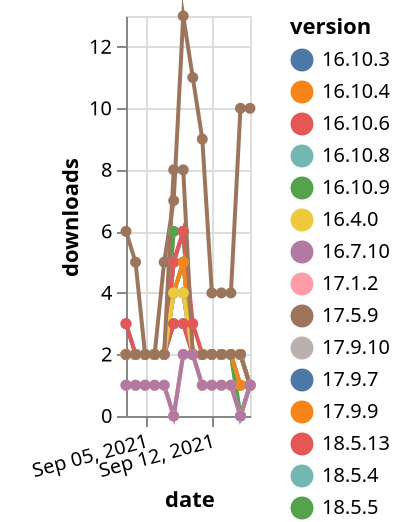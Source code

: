 {"$schema": "https://vega.github.io/schema/vega-lite/v5.json", "description": "A simple bar chart with embedded data.", "data": {"values": [{"date": "2021-09-03", "total": 4140, "delta": 2, "version": "17.1.2"}, {"date": "2021-09-04", "total": 4142, "delta": 2, "version": "17.1.2"}, {"date": "2021-09-05", "total": 4144, "delta": 2, "version": "17.1.2"}, {"date": "2021-09-06", "total": 4146, "delta": 2, "version": "17.1.2"}, {"date": "2021-09-07", "total": 4148, "delta": 2, "version": "17.1.2"}, {"date": "2021-09-08", "total": 4154, "delta": 6, "version": "17.1.2"}, {"date": "2021-09-09", "total": 4160, "delta": 6, "version": "17.1.2"}, {"date": "2021-09-10", "total": 4162, "delta": 2, "version": "17.1.2"}, {"date": "2021-09-11", "total": 4164, "delta": 2, "version": "17.1.2"}, {"date": "2021-09-12", "total": 4166, "delta": 2, "version": "17.1.2"}, {"date": "2021-09-13", "total": 4168, "delta": 2, "version": "17.1.2"}, {"date": "2021-09-14", "total": 4170, "delta": 2, "version": "17.1.2"}, {"date": "2021-09-15", "total": 4172, "delta": 2, "version": "17.1.2"}, {"date": "2021-09-16", "total": 4173, "delta": 1, "version": "17.1.2"}, {"date": "2021-09-03", "total": 26146, "delta": 6, "version": "19.5.2"}, {"date": "2021-09-04", "total": 26151, "delta": 5, "version": "19.5.2"}, {"date": "2021-09-05", "total": 26153, "delta": 2, "version": "19.5.2"}, {"date": "2021-09-06", "total": 26155, "delta": 2, "version": "19.5.2"}, {"date": "2021-09-07", "total": 26160, "delta": 5, "version": "19.5.2"}, {"date": "2021-09-08", "total": 26167, "delta": 7, "version": "19.5.2"}, {"date": "2021-09-09", "total": 26180, "delta": 13, "version": "19.5.2"}, {"date": "2021-09-10", "total": 26191, "delta": 11, "version": "19.5.2"}, {"date": "2021-09-11", "total": 26200, "delta": 9, "version": "19.5.2"}, {"date": "2021-09-12", "total": 26204, "delta": 4, "version": "19.5.2"}, {"date": "2021-09-13", "total": 26208, "delta": 4, "version": "19.5.2"}, {"date": "2021-09-14", "total": 26212, "delta": 4, "version": "19.5.2"}, {"date": "2021-09-15", "total": 26222, "delta": 10, "version": "19.5.2"}, {"date": "2021-09-16", "total": 26232, "delta": 10, "version": "19.5.2"}, {"date": "2021-09-03", "total": 2744, "delta": 2, "version": "18.5.4"}, {"date": "2021-09-04", "total": 2746, "delta": 2, "version": "18.5.4"}, {"date": "2021-09-05", "total": 2748, "delta": 2, "version": "18.5.4"}, {"date": "2021-09-06", "total": 2750, "delta": 2, "version": "18.5.4"}, {"date": "2021-09-07", "total": 2752, "delta": 2, "version": "18.5.4"}, {"date": "2021-09-08", "total": 2756, "delta": 4, "version": "18.5.4"}, {"date": "2021-09-09", "total": 2761, "delta": 5, "version": "18.5.4"}, {"date": "2021-09-10", "total": 2763, "delta": 2, "version": "18.5.4"}, {"date": "2021-09-11", "total": 2765, "delta": 2, "version": "18.5.4"}, {"date": "2021-09-12", "total": 2767, "delta": 2, "version": "18.5.4"}, {"date": "2021-09-13", "total": 2769, "delta": 2, "version": "18.5.4"}, {"date": "2021-09-14", "total": 2771, "delta": 2, "version": "18.5.4"}, {"date": "2021-09-15", "total": 2771, "delta": 0, "version": "18.5.4"}, {"date": "2021-09-16", "total": 2772, "delta": 1, "version": "18.5.4"}, {"date": "2021-09-03", "total": 2596, "delta": 3, "version": "16.10.3"}, {"date": "2021-09-04", "total": 2598, "delta": 2, "version": "16.10.3"}, {"date": "2021-09-05", "total": 2600, "delta": 2, "version": "16.10.3"}, {"date": "2021-09-06", "total": 2602, "delta": 2, "version": "16.10.3"}, {"date": "2021-09-07", "total": 2604, "delta": 2, "version": "16.10.3"}, {"date": "2021-09-08", "total": 2607, "delta": 3, "version": "16.10.3"}, {"date": "2021-09-09", "total": 2610, "delta": 3, "version": "16.10.3"}, {"date": "2021-09-10", "total": 2612, "delta": 2, "version": "16.10.3"}, {"date": "2021-09-11", "total": 2614, "delta": 2, "version": "16.10.3"}, {"date": "2021-09-12", "total": 2616, "delta": 2, "version": "16.10.3"}, {"date": "2021-09-13", "total": 2618, "delta": 2, "version": "16.10.3"}, {"date": "2021-09-14", "total": 2620, "delta": 2, "version": "16.10.3"}, {"date": "2021-09-15", "total": 2622, "delta": 2, "version": "16.10.3"}, {"date": "2021-09-16", "total": 2623, "delta": 1, "version": "16.10.3"}, {"date": "2021-09-03", "total": 22589, "delta": 2, "version": "17.9.7"}, {"date": "2021-09-04", "total": 22591, "delta": 2, "version": "17.9.7"}, {"date": "2021-09-05", "total": 22593, "delta": 2, "version": "17.9.7"}, {"date": "2021-09-06", "total": 22595, "delta": 2, "version": "17.9.7"}, {"date": "2021-09-07", "total": 22597, "delta": 2, "version": "17.9.7"}, {"date": "2021-09-08", "total": 22602, "delta": 5, "version": "17.9.7"}, {"date": "2021-09-09", "total": 22608, "delta": 6, "version": "17.9.7"}, {"date": "2021-09-10", "total": 22610, "delta": 2, "version": "17.9.7"}, {"date": "2021-09-11", "total": 22612, "delta": 2, "version": "17.9.7"}, {"date": "2021-09-12", "total": 22614, "delta": 2, "version": "17.9.7"}, {"date": "2021-09-13", "total": 22616, "delta": 2, "version": "17.9.7"}, {"date": "2021-09-14", "total": 22618, "delta": 2, "version": "17.9.7"}, {"date": "2021-09-15", "total": 22619, "delta": 1, "version": "17.9.7"}, {"date": "2021-09-16", "total": 22620, "delta": 1, "version": "17.9.7"}, {"date": "2021-09-03", "total": 2640, "delta": 3, "version": "16.10.6"}, {"date": "2021-09-04", "total": 2642, "delta": 2, "version": "16.10.6"}, {"date": "2021-09-05", "total": 2644, "delta": 2, "version": "16.10.6"}, {"date": "2021-09-06", "total": 2646, "delta": 2, "version": "16.10.6"}, {"date": "2021-09-07", "total": 2648, "delta": 2, "version": "16.10.6"}, {"date": "2021-09-08", "total": 2651, "delta": 3, "version": "16.10.6"}, {"date": "2021-09-09", "total": 2654, "delta": 3, "version": "16.10.6"}, {"date": "2021-09-10", "total": 2656, "delta": 2, "version": "16.10.6"}, {"date": "2021-09-11", "total": 2658, "delta": 2, "version": "16.10.6"}, {"date": "2021-09-12", "total": 2660, "delta": 2, "version": "16.10.6"}, {"date": "2021-09-13", "total": 2662, "delta": 2, "version": "16.10.6"}, {"date": "2021-09-14", "total": 2664, "delta": 2, "version": "16.10.6"}, {"date": "2021-09-15", "total": 2666, "delta": 2, "version": "16.10.6"}, {"date": "2021-09-16", "total": 2667, "delta": 1, "version": "16.10.6"}, {"date": "2021-09-03", "total": 5691, "delta": 1, "version": "18.9.1"}, {"date": "2021-09-04", "total": 5692, "delta": 1, "version": "18.9.1"}, {"date": "2021-09-05", "total": 5693, "delta": 1, "version": "18.9.1"}, {"date": "2021-09-06", "total": 5694, "delta": 1, "version": "18.9.1"}, {"date": "2021-09-07", "total": 5695, "delta": 1, "version": "18.9.1"}, {"date": "2021-09-08", "total": 5695, "delta": 0, "version": "18.9.1"}, {"date": "2021-09-09", "total": 5697, "delta": 2, "version": "18.9.1"}, {"date": "2021-09-10", "total": 5699, "delta": 2, "version": "18.9.1"}, {"date": "2021-09-11", "total": 5700, "delta": 1, "version": "18.9.1"}, {"date": "2021-09-12", "total": 5701, "delta": 1, "version": "18.9.1"}, {"date": "2021-09-13", "total": 5702, "delta": 1, "version": "18.9.1"}, {"date": "2021-09-14", "total": 5703, "delta": 1, "version": "18.9.1"}, {"date": "2021-09-15", "total": 5703, "delta": 0, "version": "18.9.1"}, {"date": "2021-09-16", "total": 5704, "delta": 1, "version": "18.9.1"}, {"date": "2021-09-03", "total": 4364, "delta": 2, "version": "18.5.5"}, {"date": "2021-09-04", "total": 4366, "delta": 2, "version": "18.5.5"}, {"date": "2021-09-05", "total": 4368, "delta": 2, "version": "18.5.5"}, {"date": "2021-09-06", "total": 4370, "delta": 2, "version": "18.5.5"}, {"date": "2021-09-07", "total": 4372, "delta": 2, "version": "18.5.5"}, {"date": "2021-09-08", "total": 4376, "delta": 4, "version": "18.5.5"}, {"date": "2021-09-09", "total": 4381, "delta": 5, "version": "18.5.5"}, {"date": "2021-09-10", "total": 4383, "delta": 2, "version": "18.5.5"}, {"date": "2021-09-11", "total": 4385, "delta": 2, "version": "18.5.5"}, {"date": "2021-09-12", "total": 4387, "delta": 2, "version": "18.5.5"}, {"date": "2021-09-13", "total": 4389, "delta": 2, "version": "18.5.5"}, {"date": "2021-09-14", "total": 4391, "delta": 2, "version": "18.5.5"}, {"date": "2021-09-15", "total": 4391, "delta": 0, "version": "18.5.5"}, {"date": "2021-09-16", "total": 4392, "delta": 1, "version": "18.5.5"}, {"date": "2021-09-03", "total": 39989, "delta": 2, "version": "16.10.9"}, {"date": "2021-09-04", "total": 39991, "delta": 2, "version": "16.10.9"}, {"date": "2021-09-05", "total": 39993, "delta": 2, "version": "16.10.9"}, {"date": "2021-09-06", "total": 39995, "delta": 2, "version": "16.10.9"}, {"date": "2021-09-07", "total": 39997, "delta": 2, "version": "16.10.9"}, {"date": "2021-09-08", "total": 40003, "delta": 6, "version": "16.10.9"}, {"date": "2021-09-09", "total": 40009, "delta": 6, "version": "16.10.9"}, {"date": "2021-09-10", "total": 40011, "delta": 2, "version": "16.10.9"}, {"date": "2021-09-11", "total": 40013, "delta": 2, "version": "16.10.9"}, {"date": "2021-09-12", "total": 40015, "delta": 2, "version": "16.10.9"}, {"date": "2021-09-13", "total": 40017, "delta": 2, "version": "16.10.9"}, {"date": "2021-09-14", "total": 40019, "delta": 2, "version": "16.10.9"}, {"date": "2021-09-15", "total": 40021, "delta": 2, "version": "16.10.9"}, {"date": "2021-09-16", "total": 40022, "delta": 1, "version": "16.10.9"}, {"date": "2021-09-03", "total": 2815, "delta": 2, "version": "16.10.4"}, {"date": "2021-09-04", "total": 2817, "delta": 2, "version": "16.10.4"}, {"date": "2021-09-05", "total": 2819, "delta": 2, "version": "16.10.4"}, {"date": "2021-09-06", "total": 2821, "delta": 2, "version": "16.10.4"}, {"date": "2021-09-07", "total": 2823, "delta": 2, "version": "16.10.4"}, {"date": "2021-09-08", "total": 2827, "delta": 4, "version": "16.10.4"}, {"date": "2021-09-09", "total": 2831, "delta": 4, "version": "16.10.4"}, {"date": "2021-09-10", "total": 2833, "delta": 2, "version": "16.10.4"}, {"date": "2021-09-11", "total": 2835, "delta": 2, "version": "16.10.4"}, {"date": "2021-09-12", "total": 2837, "delta": 2, "version": "16.10.4"}, {"date": "2021-09-13", "total": 2839, "delta": 2, "version": "16.10.4"}, {"date": "2021-09-14", "total": 2841, "delta": 2, "version": "16.10.4"}, {"date": "2021-09-15", "total": 2843, "delta": 2, "version": "16.10.4"}, {"date": "2021-09-16", "total": 2844, "delta": 1, "version": "16.10.4"}, {"date": "2021-09-03", "total": 3029, "delta": 2, "version": "16.7.10"}, {"date": "2021-09-04", "total": 3031, "delta": 2, "version": "16.7.10"}, {"date": "2021-09-05", "total": 3033, "delta": 2, "version": "16.7.10"}, {"date": "2021-09-06", "total": 3035, "delta": 2, "version": "16.7.10"}, {"date": "2021-09-07", "total": 3037, "delta": 2, "version": "16.7.10"}, {"date": "2021-09-08", "total": 3041, "delta": 4, "version": "16.7.10"}, {"date": "2021-09-09", "total": 3045, "delta": 4, "version": "16.7.10"}, {"date": "2021-09-10", "total": 3047, "delta": 2, "version": "16.7.10"}, {"date": "2021-09-11", "total": 3049, "delta": 2, "version": "16.7.10"}, {"date": "2021-09-12", "total": 3051, "delta": 2, "version": "16.7.10"}, {"date": "2021-09-13", "total": 3053, "delta": 2, "version": "16.7.10"}, {"date": "2021-09-14", "total": 3055, "delta": 2, "version": "16.7.10"}, {"date": "2021-09-15", "total": 3057, "delta": 2, "version": "16.7.10"}, {"date": "2021-09-16", "total": 3058, "delta": 1, "version": "16.7.10"}, {"date": "2021-09-03", "total": 4553, "delta": 2, "version": "17.9.10"}, {"date": "2021-09-04", "total": 4555, "delta": 2, "version": "17.9.10"}, {"date": "2021-09-05", "total": 4557, "delta": 2, "version": "17.9.10"}, {"date": "2021-09-06", "total": 4559, "delta": 2, "version": "17.9.10"}, {"date": "2021-09-07", "total": 4561, "delta": 2, "version": "17.9.10"}, {"date": "2021-09-08", "total": 4566, "delta": 5, "version": "17.9.10"}, {"date": "2021-09-09", "total": 4571, "delta": 5, "version": "17.9.10"}, {"date": "2021-09-10", "total": 4573, "delta": 2, "version": "17.9.10"}, {"date": "2021-09-11", "total": 4575, "delta": 2, "version": "17.9.10"}, {"date": "2021-09-12", "total": 4577, "delta": 2, "version": "17.9.10"}, {"date": "2021-09-13", "total": 4579, "delta": 2, "version": "17.9.10"}, {"date": "2021-09-14", "total": 4581, "delta": 2, "version": "17.9.10"}, {"date": "2021-09-15", "total": 4582, "delta": 1, "version": "17.9.10"}, {"date": "2021-09-16", "total": 4583, "delta": 1, "version": "17.9.10"}, {"date": "2021-09-03", "total": 5523, "delta": 2, "version": "18.5.13"}, {"date": "2021-09-04", "total": 5525, "delta": 2, "version": "18.5.13"}, {"date": "2021-09-05", "total": 5527, "delta": 2, "version": "18.5.13"}, {"date": "2021-09-06", "total": 5529, "delta": 2, "version": "18.5.13"}, {"date": "2021-09-07", "total": 5531, "delta": 2, "version": "18.5.13"}, {"date": "2021-09-08", "total": 5536, "delta": 5, "version": "18.5.13"}, {"date": "2021-09-09", "total": 5542, "delta": 6, "version": "18.5.13"}, {"date": "2021-09-10", "total": 5545, "delta": 3, "version": "18.5.13"}, {"date": "2021-09-11", "total": 5547, "delta": 2, "version": "18.5.13"}, {"date": "2021-09-12", "total": 5549, "delta": 2, "version": "18.5.13"}, {"date": "2021-09-13", "total": 5551, "delta": 2, "version": "18.5.13"}, {"date": "2021-09-14", "total": 5553, "delta": 2, "version": "18.5.13"}, {"date": "2021-09-15", "total": 5555, "delta": 2, "version": "18.5.13"}, {"date": "2021-09-16", "total": 5556, "delta": 1, "version": "18.5.13"}, {"date": "2021-09-03", "total": 4801, "delta": 2, "version": "17.9.9"}, {"date": "2021-09-04", "total": 4803, "delta": 2, "version": "17.9.9"}, {"date": "2021-09-05", "total": 4805, "delta": 2, "version": "17.9.9"}, {"date": "2021-09-06", "total": 4807, "delta": 2, "version": "17.9.9"}, {"date": "2021-09-07", "total": 4809, "delta": 2, "version": "17.9.9"}, {"date": "2021-09-08", "total": 4813, "delta": 4, "version": "17.9.9"}, {"date": "2021-09-09", "total": 4818, "delta": 5, "version": "17.9.9"}, {"date": "2021-09-10", "total": 4820, "delta": 2, "version": "17.9.9"}, {"date": "2021-09-11", "total": 4822, "delta": 2, "version": "17.9.9"}, {"date": "2021-09-12", "total": 4824, "delta": 2, "version": "17.9.9"}, {"date": "2021-09-13", "total": 4826, "delta": 2, "version": "17.9.9"}, {"date": "2021-09-14", "total": 4828, "delta": 2, "version": "17.9.9"}, {"date": "2021-09-15", "total": 4829, "delta": 1, "version": "17.9.9"}, {"date": "2021-09-16", "total": 4830, "delta": 1, "version": "17.9.9"}, {"date": "2021-09-03", "total": 2810, "delta": 2, "version": "16.10.8"}, {"date": "2021-09-04", "total": 2812, "delta": 2, "version": "16.10.8"}, {"date": "2021-09-05", "total": 2814, "delta": 2, "version": "16.10.8"}, {"date": "2021-09-06", "total": 2816, "delta": 2, "version": "16.10.8"}, {"date": "2021-09-07", "total": 2818, "delta": 2, "version": "16.10.8"}, {"date": "2021-09-08", "total": 2822, "delta": 4, "version": "16.10.8"}, {"date": "2021-09-09", "total": 2826, "delta": 4, "version": "16.10.8"}, {"date": "2021-09-10", "total": 2828, "delta": 2, "version": "16.10.8"}, {"date": "2021-09-11", "total": 2830, "delta": 2, "version": "16.10.8"}, {"date": "2021-09-12", "total": 2832, "delta": 2, "version": "16.10.8"}, {"date": "2021-09-13", "total": 2834, "delta": 2, "version": "16.10.8"}, {"date": "2021-09-14", "total": 2836, "delta": 2, "version": "16.10.8"}, {"date": "2021-09-15", "total": 2838, "delta": 2, "version": "16.10.8"}, {"date": "2021-09-16", "total": 2839, "delta": 1, "version": "16.10.8"}, {"date": "2021-09-03", "total": 3086, "delta": 2, "version": "16.4.0"}, {"date": "2021-09-04", "total": 3088, "delta": 2, "version": "16.4.0"}, {"date": "2021-09-05", "total": 3090, "delta": 2, "version": "16.4.0"}, {"date": "2021-09-06", "total": 3092, "delta": 2, "version": "16.4.0"}, {"date": "2021-09-07", "total": 3094, "delta": 2, "version": "16.4.0"}, {"date": "2021-09-08", "total": 3098, "delta": 4, "version": "16.4.0"}, {"date": "2021-09-09", "total": 3102, "delta": 4, "version": "16.4.0"}, {"date": "2021-09-10", "total": 3104, "delta": 2, "version": "16.4.0"}, {"date": "2021-09-11", "total": 3106, "delta": 2, "version": "16.4.0"}, {"date": "2021-09-12", "total": 3108, "delta": 2, "version": "16.4.0"}, {"date": "2021-09-13", "total": 3110, "delta": 2, "version": "16.4.0"}, {"date": "2021-09-14", "total": 3112, "delta": 2, "version": "16.4.0"}, {"date": "2021-09-15", "total": 3114, "delta": 2, "version": "16.4.0"}, {"date": "2021-09-16", "total": 3115, "delta": 1, "version": "16.4.0"}, {"date": "2021-09-03", "total": 1098, "delta": 1, "version": "19.5.1"}, {"date": "2021-09-04", "total": 1099, "delta": 1, "version": "19.5.1"}, {"date": "2021-09-05", "total": 1100, "delta": 1, "version": "19.5.1"}, {"date": "2021-09-06", "total": 1101, "delta": 1, "version": "19.5.1"}, {"date": "2021-09-07", "total": 1102, "delta": 1, "version": "19.5.1"}, {"date": "2021-09-08", "total": 1102, "delta": 0, "version": "19.5.1"}, {"date": "2021-09-09", "total": 1104, "delta": 2, "version": "19.5.1"}, {"date": "2021-09-10", "total": 1106, "delta": 2, "version": "19.5.1"}, {"date": "2021-09-11", "total": 1107, "delta": 1, "version": "19.5.1"}, {"date": "2021-09-12", "total": 1108, "delta": 1, "version": "19.5.1"}, {"date": "2021-09-13", "total": 1109, "delta": 1, "version": "19.5.1"}, {"date": "2021-09-14", "total": 1110, "delta": 1, "version": "19.5.1"}, {"date": "2021-09-15", "total": 1110, "delta": 0, "version": "19.5.1"}, {"date": "2021-09-16", "total": 1111, "delta": 1, "version": "19.5.1"}, {"date": "2021-09-03", "total": 32595, "delta": 2, "version": "17.5.9"}, {"date": "2021-09-04", "total": 32597, "delta": 2, "version": "17.5.9"}, {"date": "2021-09-05", "total": 32599, "delta": 2, "version": "17.5.9"}, {"date": "2021-09-06", "total": 32601, "delta": 2, "version": "17.5.9"}, {"date": "2021-09-07", "total": 32603, "delta": 2, "version": "17.5.9"}, {"date": "2021-09-08", "total": 32611, "delta": 8, "version": "17.5.9"}, {"date": "2021-09-09", "total": 32619, "delta": 8, "version": "17.5.9"}, {"date": "2021-09-10", "total": 32621, "delta": 2, "version": "17.5.9"}, {"date": "2021-09-11", "total": 32623, "delta": 2, "version": "17.5.9"}, {"date": "2021-09-12", "total": 32625, "delta": 2, "version": "17.5.9"}, {"date": "2021-09-13", "total": 32627, "delta": 2, "version": "17.5.9"}, {"date": "2021-09-14", "total": 32629, "delta": 2, "version": "17.5.9"}, {"date": "2021-09-15", "total": 32631, "delta": 2, "version": "17.5.9"}, {"date": "2021-09-16", "total": 32632, "delta": 1, "version": "17.5.9"}, {"date": "2021-09-03", "total": 6001, "delta": 1, "version": "18.9.2"}, {"date": "2021-09-04", "total": 6002, "delta": 1, "version": "18.9.2"}, {"date": "2021-09-05", "total": 6003, "delta": 1, "version": "18.9.2"}, {"date": "2021-09-06", "total": 6004, "delta": 1, "version": "18.9.2"}, {"date": "2021-09-07", "total": 6005, "delta": 1, "version": "18.9.2"}, {"date": "2021-09-08", "total": 6005, "delta": 0, "version": "18.9.2"}, {"date": "2021-09-09", "total": 6007, "delta": 2, "version": "18.9.2"}, {"date": "2021-09-10", "total": 6009, "delta": 2, "version": "18.9.2"}, {"date": "2021-09-11", "total": 6010, "delta": 1, "version": "18.9.2"}, {"date": "2021-09-12", "total": 6011, "delta": 1, "version": "18.9.2"}, {"date": "2021-09-13", "total": 6012, "delta": 1, "version": "18.9.2"}, {"date": "2021-09-14", "total": 6013, "delta": 1, "version": "18.9.2"}, {"date": "2021-09-15", "total": 6013, "delta": 0, "version": "18.9.2"}, {"date": "2021-09-16", "total": 6014, "delta": 1, "version": "18.9.2"}]}, "width": "container", "mark": {"type": "line", "point": {"filled": true}}, "encoding": {"x": {"field": "date", "type": "temporal", "timeUnit": "yearmonthdate", "title": "date", "axis": {"labelAngle": -15}}, "y": {"field": "delta", "type": "quantitative", "title": "downloads"}, "color": {"field": "version", "type": "nominal"}, "tooltip": {"field": "delta"}}}